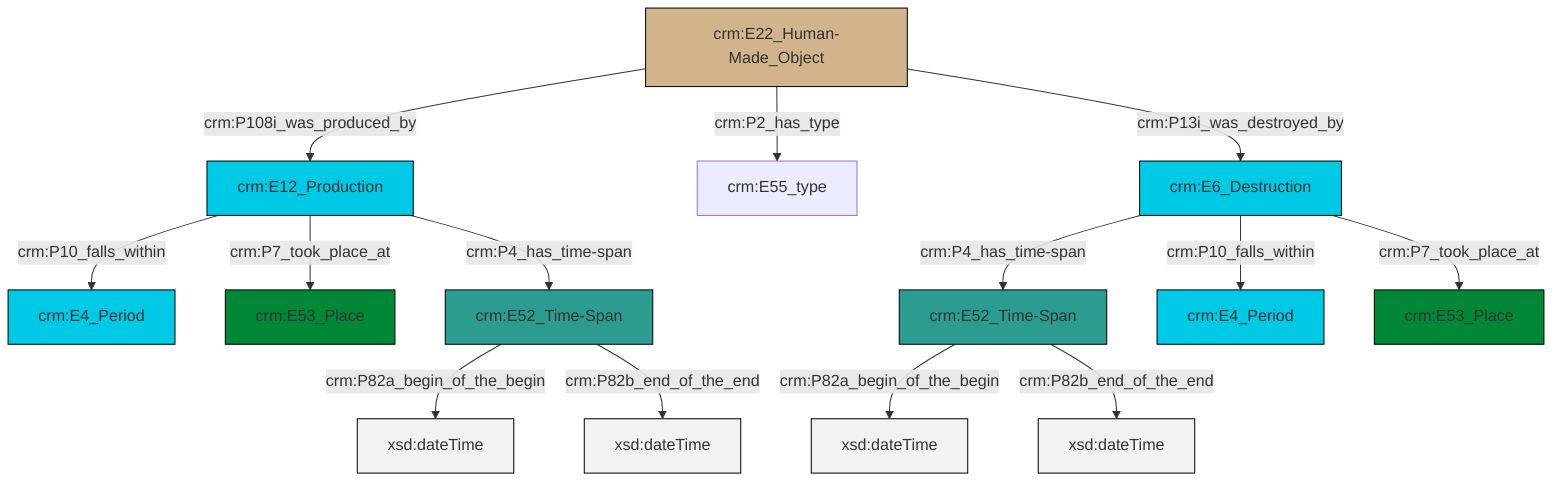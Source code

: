 graph TD
classDef Literal fill:#f2f2f2,stroke:#000000;
classDef CRM_Entity fill:#FFFFFF,stroke:#000000;
classDef Temporal_Entity fill:#00C9E6, stroke:#000000;
classDef Type fill:#E18312, stroke:#000000;
classDef Time-Span fill:#2C9C91, stroke:#000000;
classDef Appellation fill:#FFEB7F, stroke:#000000;
classDef Place fill:#008836, stroke:#000000;
classDef Persistent_Item fill:#B266B2, stroke:#000000;
classDef Conceptual_Object fill:#FFD700, stroke:#000000;
classDef Physical_Thing fill:#D2B48C, stroke:#000000;
classDef Actor fill:#f58aad, stroke:#000000;
classDef PC_Classes fill:#4ce600, stroke:#000000;
classDef Multi fill:#cccccc,stroke:#000000;

0["crm:E52_Time-Span"]:::Time-Span -->|crm:P82a_begin_of_the_begin| 1[xsd:dateTime]:::Literal
2["crm:E22_Human-Made_Object"]:::Physical_Thing -->|crm:P108i_was_produced_by| 3["crm:E12_Production"]:::Temporal_Entity
4["crm:E6_Destruction"]:::Temporal_Entity -->|crm:P4_has_time-span| 5["crm:E52_Time-Span"]:::Time-Span
3["crm:E12_Production"]:::Temporal_Entity -->|crm:P10_falls_within| 6["crm:E4_Period"]:::Temporal_Entity
3["crm:E12_Production"]:::Temporal_Entity -->|crm:P7_took_place_at| 9["crm:E53_Place"]:::Place
2["crm:E22_Human-Made_Object"]:::Physical_Thing -->|crm:P2_has_type| 11["crm:E55_type"]:::Default
0["crm:E52_Time-Span"]:::Time-Span -->|crm:P82b_end_of_the_end| 15[xsd:dateTime]:::Literal
4["crm:E6_Destruction"]:::Temporal_Entity -->|crm:P10_falls_within| 16["crm:E4_Period"]:::Temporal_Entity
3["crm:E12_Production"]:::Temporal_Entity -->|crm:P4_has_time-span| 0["crm:E52_Time-Span"]:::Time-Span
4["crm:E6_Destruction"]:::Temporal_Entity -->|crm:P7_took_place_at| 12["crm:E53_Place"]:::Place
5["crm:E52_Time-Span"]:::Time-Span -->|crm:P82a_begin_of_the_begin| 20[xsd:dateTime]:::Literal
2["crm:E22_Human-Made_Object"]:::Physical_Thing -->|crm:P13i_was_destroyed_by| 4["crm:E6_Destruction"]:::Temporal_Entity
5["crm:E52_Time-Span"]:::Time-Span -->|crm:P82b_end_of_the_end| 23[xsd:dateTime]:::Literal